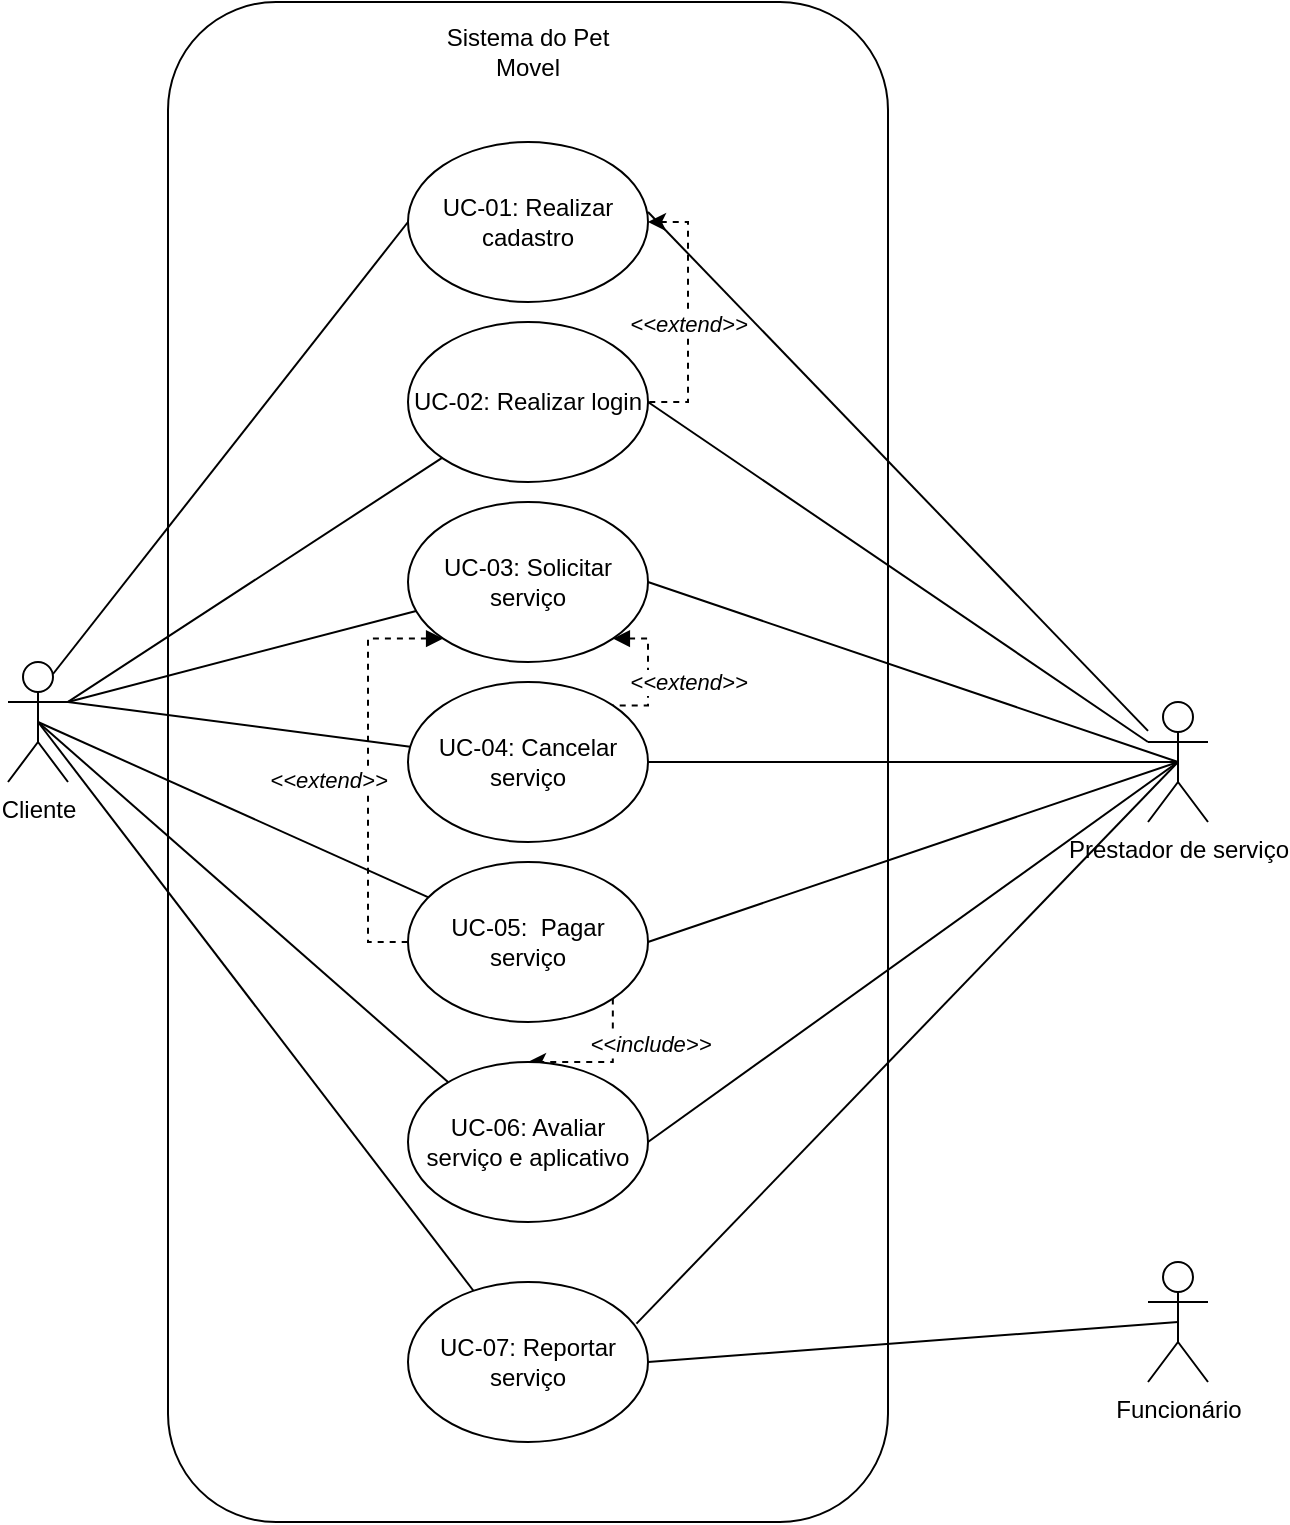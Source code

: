 <mxfile version="24.2.3" type="github">
  <diagram name="Página-1" id="l8r8cuFOkIhVQ8wDeBiE">
    <mxGraphModel dx="1050" dy="583" grid="1" gridSize="10" guides="1" tooltips="1" connect="1" arrows="1" fold="1" page="1" pageScale="1" pageWidth="2339" pageHeight="3300" math="0" shadow="0">
      <root>
        <mxCell id="0" />
        <mxCell id="1" parent="0" />
        <mxCell id="v51SKbNVmQvFZcULpT_k-25" value="" style="rounded=1;whiteSpace=wrap;html=1;" parent="1" vertex="1">
          <mxGeometry x="150" y="100" width="360" height="760" as="geometry" />
        </mxCell>
        <mxCell id="8FJ5HQ2D-bfxr0lluIva-1" value="Cliente" style="shape=umlActor;verticalLabelPosition=bottom;verticalAlign=top;html=1;outlineConnect=0;" parent="1" vertex="1">
          <mxGeometry x="70" y="430" width="30" height="60" as="geometry" />
        </mxCell>
        <mxCell id="8FJ5HQ2D-bfxr0lluIva-2" value="Prestador de serviço" style="shape=umlActor;verticalLabelPosition=bottom;verticalAlign=top;html=1;outlineConnect=0;" parent="1" vertex="1">
          <mxGeometry x="640" y="450" width="30" height="60" as="geometry" />
        </mxCell>
        <mxCell id="8FJ5HQ2D-bfxr0lluIva-5" value="Funcionário" style="shape=umlActor;verticalLabelPosition=bottom;verticalAlign=top;html=1;outlineConnect=0;" parent="1" vertex="1">
          <mxGeometry x="640" y="730" width="30" height="60" as="geometry" />
        </mxCell>
        <mxCell id="v51SKbNVmQvFZcULpT_k-27" style="edgeStyle=orthogonalEdgeStyle;rounded=0;orthogonalLoop=1;jettySize=auto;html=1;exitX=1;exitY=0.5;exitDx=0;exitDy=0;entryX=1;entryY=0.5;entryDx=0;entryDy=0;endArrow=none;endFill=0;startArrow=classic;startFill=1;dashed=1;" parent="1" source="8FJ5HQ2D-bfxr0lluIva-6" target="v51SKbNVmQvFZcULpT_k-4" edge="1">
          <mxGeometry relative="1" as="geometry" />
        </mxCell>
        <mxCell id="v51SKbNVmQvFZcULpT_k-28" value="&lt;i&gt;&amp;lt;&amp;lt;extend&amp;gt;&amp;gt;&lt;/i&gt;" style="edgeLabel;html=1;align=center;verticalAlign=middle;resizable=0;points=[];" parent="v51SKbNVmQvFZcULpT_k-27" vertex="1" connectable="0">
          <mxGeometry x="-0.194" relative="1" as="geometry">
            <mxPoint y="18" as="offset" />
          </mxGeometry>
        </mxCell>
        <mxCell id="8FJ5HQ2D-bfxr0lluIva-6" value="UC-01: Realizar cadastro" style="ellipse;whiteSpace=wrap;html=1;" parent="1" vertex="1">
          <mxGeometry x="270" y="170" width="120" height="80" as="geometry" />
        </mxCell>
        <mxCell id="v51SKbNVmQvFZcULpT_k-2" value="" style="endArrow=none;html=1;rounded=0;entryX=0;entryY=0.5;entryDx=0;entryDy=0;exitX=0.75;exitY=0.1;exitDx=0;exitDy=0;exitPerimeter=0;" parent="1" source="8FJ5HQ2D-bfxr0lluIva-1" target="8FJ5HQ2D-bfxr0lluIva-6" edge="1">
          <mxGeometry width="50" height="50" relative="1" as="geometry">
            <mxPoint x="140" y="350" as="sourcePoint" />
            <mxPoint x="190" y="300" as="targetPoint" />
          </mxGeometry>
        </mxCell>
        <mxCell id="v51SKbNVmQvFZcULpT_k-3" value="" style="endArrow=none;html=1;rounded=0;exitX=1;exitY=0.333;exitDx=0;exitDy=0;exitPerimeter=0;" parent="1" source="8FJ5HQ2D-bfxr0lluIva-1" target="v51SKbNVmQvFZcULpT_k-4" edge="1">
          <mxGeometry width="50" height="50" relative="1" as="geometry">
            <mxPoint x="140" y="370" as="sourcePoint" />
            <mxPoint x="190" y="320" as="targetPoint" />
          </mxGeometry>
        </mxCell>
        <mxCell id="v51SKbNVmQvFZcULpT_k-4" value="UC-02: Realizar login" style="ellipse;whiteSpace=wrap;html=1;" parent="1" vertex="1">
          <mxGeometry x="270" y="260" width="120" height="80" as="geometry" />
        </mxCell>
        <mxCell id="v51SKbNVmQvFZcULpT_k-5" value="" style="endArrow=none;html=1;rounded=0;exitX=1;exitY=0.333;exitDx=0;exitDy=0;exitPerimeter=0;" parent="1" source="8FJ5HQ2D-bfxr0lluIva-1" target="v51SKbNVmQvFZcULpT_k-6" edge="1">
          <mxGeometry width="50" height="50" relative="1" as="geometry">
            <mxPoint x="140" y="390" as="sourcePoint" />
            <mxPoint x="280" y="390" as="targetPoint" />
          </mxGeometry>
        </mxCell>
        <mxCell id="v51SKbNVmQvFZcULpT_k-31" style="edgeStyle=orthogonalEdgeStyle;rounded=0;orthogonalLoop=1;jettySize=auto;html=1;exitX=1;exitY=1;exitDx=0;exitDy=0;entryX=1;entryY=0;entryDx=0;entryDy=0;dashed=1;endArrow=none;endFill=0;startArrow=block;startFill=1;" parent="1" source="v51SKbNVmQvFZcULpT_k-6" target="v51SKbNVmQvFZcULpT_k-8" edge="1">
          <mxGeometry relative="1" as="geometry">
            <Array as="points">
              <mxPoint x="390" y="418" />
              <mxPoint x="390" y="452" />
            </Array>
          </mxGeometry>
        </mxCell>
        <mxCell id="v51SKbNVmQvFZcULpT_k-32" value="&lt;i&gt;&amp;lt;&amp;lt;extend&amp;gt;&amp;gt;&lt;/i&gt;" style="edgeLabel;html=1;align=center;verticalAlign=middle;resizable=0;points=[];" parent="v51SKbNVmQvFZcULpT_k-31" vertex="1" connectable="0">
          <mxGeometry x="0.084" relative="1" as="geometry">
            <mxPoint x="20" y="2" as="offset" />
          </mxGeometry>
        </mxCell>
        <mxCell id="v51SKbNVmQvFZcULpT_k-33" style="edgeStyle=orthogonalEdgeStyle;rounded=0;orthogonalLoop=1;jettySize=auto;html=1;exitX=0;exitY=1;exitDx=0;exitDy=0;entryX=0;entryY=0.5;entryDx=0;entryDy=0;dashed=1;endArrow=none;endFill=0;startArrow=block;startFill=1;" parent="1" source="v51SKbNVmQvFZcULpT_k-6" target="v51SKbNVmQvFZcULpT_k-10" edge="1">
          <mxGeometry relative="1" as="geometry">
            <Array as="points">
              <mxPoint x="250" y="418" />
              <mxPoint x="250" y="570" />
            </Array>
          </mxGeometry>
        </mxCell>
        <mxCell id="v51SKbNVmQvFZcULpT_k-34" value="&lt;i&gt;&amp;lt;&amp;lt;extend&amp;gt;&amp;gt;&lt;/i&gt;" style="edgeLabel;html=1;align=center;verticalAlign=middle;resizable=0;points=[];" parent="v51SKbNVmQvFZcULpT_k-33" vertex="1" connectable="0">
          <mxGeometry x="0.096" y="3" relative="1" as="geometry">
            <mxPoint x="-23" y="-6" as="offset" />
          </mxGeometry>
        </mxCell>
        <mxCell id="v51SKbNVmQvFZcULpT_k-6" value="UC-03: Solicitar serviço" style="ellipse;whiteSpace=wrap;html=1;" parent="1" vertex="1">
          <mxGeometry x="270" y="350" width="120" height="80" as="geometry" />
        </mxCell>
        <mxCell id="v51SKbNVmQvFZcULpT_k-7" value="" style="endArrow=none;html=1;rounded=0;exitX=1;exitY=0.333;exitDx=0;exitDy=0;exitPerimeter=0;" parent="1" source="8FJ5HQ2D-bfxr0lluIva-1" target="v51SKbNVmQvFZcULpT_k-8" edge="1">
          <mxGeometry width="50" height="50" relative="1" as="geometry">
            <mxPoint x="140" y="400" as="sourcePoint" />
            <mxPoint x="270" y="480" as="targetPoint" />
          </mxGeometry>
        </mxCell>
        <mxCell id="v51SKbNVmQvFZcULpT_k-8" value="UC-04: Cancelar serviço" style="ellipse;whiteSpace=wrap;html=1;" parent="1" vertex="1">
          <mxGeometry x="270" y="440" width="120" height="80" as="geometry" />
        </mxCell>
        <mxCell id="v51SKbNVmQvFZcULpT_k-9" value="" style="endArrow=none;html=1;rounded=0;exitX=0.5;exitY=0.5;exitDx=0;exitDy=0;exitPerimeter=0;" parent="1" source="8FJ5HQ2D-bfxr0lluIva-1" target="v51SKbNVmQvFZcULpT_k-10" edge="1">
          <mxGeometry width="50" height="50" relative="1" as="geometry">
            <mxPoint x="130" y="410" as="sourcePoint" />
            <mxPoint x="260" y="520" as="targetPoint" />
          </mxGeometry>
        </mxCell>
        <mxCell id="v51SKbNVmQvFZcULpT_k-35" style="edgeStyle=orthogonalEdgeStyle;rounded=0;orthogonalLoop=1;jettySize=auto;html=1;exitX=1;exitY=1;exitDx=0;exitDy=0;dashed=1;" parent="1" source="v51SKbNVmQvFZcULpT_k-10" target="v51SKbNVmQvFZcULpT_k-13" edge="1">
          <mxGeometry relative="1" as="geometry" />
        </mxCell>
        <mxCell id="v51SKbNVmQvFZcULpT_k-36" value="&lt;i&gt;&amp;lt;&amp;lt;include&amp;gt;&amp;gt;&lt;/i&gt;" style="edgeLabel;html=1;align=center;verticalAlign=middle;resizable=0;points=[];" parent="v51SKbNVmQvFZcULpT_k-35" vertex="1" connectable="0">
          <mxGeometry x="-0.565" relative="1" as="geometry">
            <mxPoint x="18" y="6" as="offset" />
          </mxGeometry>
        </mxCell>
        <mxCell id="v51SKbNVmQvFZcULpT_k-10" value="UC-05:&amp;nbsp; Pagar serviço" style="ellipse;whiteSpace=wrap;html=1;" parent="1" vertex="1">
          <mxGeometry x="270" y="530" width="120" height="80" as="geometry" />
        </mxCell>
        <mxCell id="v51SKbNVmQvFZcULpT_k-11" value="" style="endArrow=none;html=1;rounded=0;entryX=0.5;entryY=0.5;entryDx=0;entryDy=0;entryPerimeter=0;" parent="1" target="8FJ5HQ2D-bfxr0lluIva-1" edge="1">
          <mxGeometry width="50" height="50" relative="1" as="geometry">
            <mxPoint x="290" y="640" as="sourcePoint" />
            <mxPoint x="140" y="430" as="targetPoint" />
          </mxGeometry>
        </mxCell>
        <mxCell id="v51SKbNVmQvFZcULpT_k-13" value="UC-06: Avaliar serviço e aplicativo" style="ellipse;whiteSpace=wrap;html=1;" parent="1" vertex="1">
          <mxGeometry x="270" y="630" width="120" height="80" as="geometry" />
        </mxCell>
        <mxCell id="v51SKbNVmQvFZcULpT_k-14" value="" style="endArrow=none;html=1;rounded=0;entryX=0.5;entryY=0.5;entryDx=0;entryDy=0;entryPerimeter=0;" parent="1" source="v51SKbNVmQvFZcULpT_k-16" target="8FJ5HQ2D-bfxr0lluIva-1" edge="1">
          <mxGeometry width="50" height="50" relative="1" as="geometry">
            <mxPoint x="280" y="750" as="sourcePoint" />
            <mxPoint x="130" y="440" as="targetPoint" />
          </mxGeometry>
        </mxCell>
        <mxCell id="v51SKbNVmQvFZcULpT_k-16" value="UC-07: Reportar serviço" style="ellipse;whiteSpace=wrap;html=1;" parent="1" vertex="1">
          <mxGeometry x="270" y="740" width="120" height="80" as="geometry" />
        </mxCell>
        <mxCell id="v51SKbNVmQvFZcULpT_k-17" value="" style="endArrow=none;html=1;rounded=0;" parent="1" target="8FJ5HQ2D-bfxr0lluIva-2" edge="1">
          <mxGeometry width="50" height="50" relative="1" as="geometry">
            <mxPoint x="390" y="205" as="sourcePoint" />
            <mxPoint x="440" y="155" as="targetPoint" />
          </mxGeometry>
        </mxCell>
        <mxCell id="v51SKbNVmQvFZcULpT_k-18" value="" style="endArrow=none;html=1;rounded=0;entryX=0;entryY=0.333;entryDx=0;entryDy=0;entryPerimeter=0;" parent="1" target="8FJ5HQ2D-bfxr0lluIva-2" edge="1">
          <mxGeometry width="50" height="50" relative="1" as="geometry">
            <mxPoint x="390" y="300" as="sourcePoint" />
            <mxPoint x="440" y="250" as="targetPoint" />
          </mxGeometry>
        </mxCell>
        <mxCell id="v51SKbNVmQvFZcULpT_k-19" value="" style="endArrow=none;html=1;rounded=0;entryX=0.5;entryY=0.5;entryDx=0;entryDy=0;entryPerimeter=0;" parent="1" target="8FJ5HQ2D-bfxr0lluIva-2" edge="1">
          <mxGeometry width="50" height="50" relative="1" as="geometry">
            <mxPoint x="390" y="390" as="sourcePoint" />
            <mxPoint x="440" y="340" as="targetPoint" />
          </mxGeometry>
        </mxCell>
        <mxCell id="v51SKbNVmQvFZcULpT_k-20" value="" style="endArrow=none;html=1;rounded=0;entryX=0.5;entryY=0.5;entryDx=0;entryDy=0;entryPerimeter=0;" parent="1" target="8FJ5HQ2D-bfxr0lluIva-2" edge="1">
          <mxGeometry width="50" height="50" relative="1" as="geometry">
            <mxPoint x="390" y="480" as="sourcePoint" />
            <mxPoint x="440" y="430" as="targetPoint" />
          </mxGeometry>
        </mxCell>
        <mxCell id="v51SKbNVmQvFZcULpT_k-21" value="" style="endArrow=none;html=1;rounded=0;entryX=0.5;entryY=0.5;entryDx=0;entryDy=0;entryPerimeter=0;" parent="1" target="8FJ5HQ2D-bfxr0lluIva-2" edge="1">
          <mxGeometry width="50" height="50" relative="1" as="geometry">
            <mxPoint x="390" y="570" as="sourcePoint" />
            <mxPoint x="440" y="520" as="targetPoint" />
          </mxGeometry>
        </mxCell>
        <mxCell id="v51SKbNVmQvFZcULpT_k-22" value="" style="endArrow=none;html=1;rounded=0;entryX=0.5;entryY=0.5;entryDx=0;entryDy=0;entryPerimeter=0;" parent="1" target="8FJ5HQ2D-bfxr0lluIva-2" edge="1">
          <mxGeometry width="50" height="50" relative="1" as="geometry">
            <mxPoint x="390" y="670" as="sourcePoint" />
            <mxPoint x="440" y="620" as="targetPoint" />
          </mxGeometry>
        </mxCell>
        <mxCell id="v51SKbNVmQvFZcULpT_k-23" value="" style="endArrow=none;html=1;rounded=0;entryX=0.5;entryY=0.5;entryDx=0;entryDy=0;entryPerimeter=0;exitX=0.952;exitY=0.26;exitDx=0;exitDy=0;exitPerimeter=0;" parent="1" source="v51SKbNVmQvFZcULpT_k-16" target="8FJ5HQ2D-bfxr0lluIva-2" edge="1">
          <mxGeometry width="50" height="50" relative="1" as="geometry">
            <mxPoint x="380" y="780" as="sourcePoint" />
            <mxPoint x="430" y="730" as="targetPoint" />
          </mxGeometry>
        </mxCell>
        <mxCell id="v51SKbNVmQvFZcULpT_k-24" value="" style="endArrow=none;html=1;rounded=0;exitX=1;exitY=0.5;exitDx=0;exitDy=0;entryX=0.5;entryY=0.5;entryDx=0;entryDy=0;entryPerimeter=0;" parent="1" source="v51SKbNVmQvFZcULpT_k-16" target="8FJ5HQ2D-bfxr0lluIva-5" edge="1">
          <mxGeometry width="50" height="50" relative="1" as="geometry">
            <mxPoint x="370" y="770" as="sourcePoint" />
            <mxPoint x="760" y="570" as="targetPoint" />
          </mxGeometry>
        </mxCell>
        <mxCell id="v51SKbNVmQvFZcULpT_k-26" value="Sistema do Pet Movel" style="text;html=1;align=center;verticalAlign=middle;whiteSpace=wrap;rounded=0;" parent="1" vertex="1">
          <mxGeometry x="280" y="110" width="100" height="30" as="geometry" />
        </mxCell>
      </root>
    </mxGraphModel>
  </diagram>
</mxfile>
